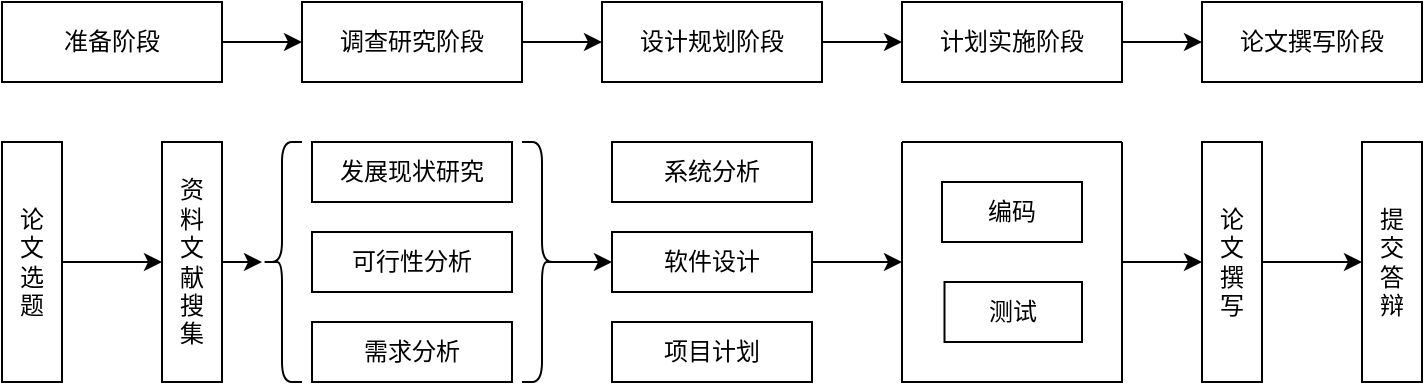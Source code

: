 <mxfile>
    <diagram id="htP_5soHN2WvzqBp5hq4" name="第 1 页">
        <mxGraphModel dx="1155" dy="653" grid="1" gridSize="10" guides="1" tooltips="1" connect="1" arrows="1" fold="1" page="1" pageScale="1" pageWidth="2336" pageHeight="1654" math="0" shadow="0">
            <root>
                <mxCell id="0"/>
                <mxCell id="1" parent="0"/>
                <mxCell id="7" value="" style="edgeStyle=none;html=1;" edge="1" parent="1" source="2" target="3">
                    <mxGeometry relative="1" as="geometry"/>
                </mxCell>
                <mxCell id="2" value="准备阶段" style="rounded=0;whiteSpace=wrap;html=1;" vertex="1" parent="1">
                    <mxGeometry x="60" y="490" width="110" height="40" as="geometry"/>
                </mxCell>
                <mxCell id="8" value="" style="edgeStyle=none;html=1;" edge="1" parent="1" source="3" target="4">
                    <mxGeometry relative="1" as="geometry"/>
                </mxCell>
                <mxCell id="3" value="调查研究阶段" style="rounded=0;whiteSpace=wrap;html=1;" vertex="1" parent="1">
                    <mxGeometry x="210" y="490" width="110" height="40" as="geometry"/>
                </mxCell>
                <mxCell id="9" value="" style="edgeStyle=none;html=1;" edge="1" parent="1" source="4" target="5">
                    <mxGeometry relative="1" as="geometry"/>
                </mxCell>
                <mxCell id="4" value="设计规划阶段" style="rounded=0;whiteSpace=wrap;html=1;" vertex="1" parent="1">
                    <mxGeometry x="360" y="490" width="110" height="40" as="geometry"/>
                </mxCell>
                <mxCell id="10" value="" style="edgeStyle=none;html=1;" edge="1" parent="1" source="5" target="6">
                    <mxGeometry relative="1" as="geometry"/>
                </mxCell>
                <mxCell id="5" value="计划实施阶段" style="rounded=0;whiteSpace=wrap;html=1;" vertex="1" parent="1">
                    <mxGeometry x="510" y="490" width="110" height="40" as="geometry"/>
                </mxCell>
                <mxCell id="6" value="论文撰写阶段" style="rounded=0;whiteSpace=wrap;html=1;" vertex="1" parent="1">
                    <mxGeometry x="660" y="490" width="110" height="40" as="geometry"/>
                </mxCell>
                <mxCell id="13" value="" style="edgeStyle=none;html=1;" edge="1" parent="1" source="11" target="12">
                    <mxGeometry relative="1" as="geometry"/>
                </mxCell>
                <mxCell id="11" value="论&lt;br&gt;文&lt;br&gt;选&lt;br&gt;题" style="rounded=0;whiteSpace=wrap;html=1;" vertex="1" parent="1">
                    <mxGeometry x="60" y="560" width="30" height="120" as="geometry"/>
                </mxCell>
                <mxCell id="16" value="" style="edgeStyle=none;html=1;" edge="1" parent="1" source="12" target="15">
                    <mxGeometry relative="1" as="geometry"/>
                </mxCell>
                <mxCell id="12" value="资&lt;br&gt;料&lt;br&gt;文&lt;br&gt;献&lt;br&gt;搜&lt;br&gt;集" style="rounded=0;whiteSpace=wrap;html=1;" vertex="1" parent="1">
                    <mxGeometry x="140" y="560" width="30" height="120" as="geometry"/>
                </mxCell>
                <mxCell id="15" value="" style="shape=curlyBracket;whiteSpace=wrap;html=1;rounded=1;labelPosition=left;verticalLabelPosition=middle;align=right;verticalAlign=middle;" vertex="1" parent="1">
                    <mxGeometry x="190" y="560" width="20" height="120" as="geometry"/>
                </mxCell>
                <mxCell id="17" value="发展现状研究" style="rounded=0;whiteSpace=wrap;html=1;" vertex="1" parent="1">
                    <mxGeometry x="215" y="560" width="100" height="30" as="geometry"/>
                </mxCell>
                <mxCell id="21" value="可行性分析" style="rounded=0;whiteSpace=wrap;html=1;" vertex="1" parent="1">
                    <mxGeometry x="215" y="605" width="100" height="30" as="geometry"/>
                </mxCell>
                <mxCell id="22" value="需求分析" style="rounded=0;whiteSpace=wrap;html=1;" vertex="1" parent="1">
                    <mxGeometry x="215" y="650" width="100" height="30" as="geometry"/>
                </mxCell>
                <mxCell id="35" value="" style="edgeStyle=none;html=1;entryX=0;entryY=0.5;entryDx=0;entryDy=0;exitX=0.1;exitY=0.5;exitDx=0;exitDy=0;exitPerimeter=0;" edge="1" parent="1" source="23" target="25">
                    <mxGeometry relative="1" as="geometry">
                        <mxPoint x="350" y="620" as="sourcePoint"/>
                    </mxGeometry>
                </mxCell>
                <mxCell id="23" value="" style="shape=curlyBracket;whiteSpace=wrap;html=1;rounded=1;flipH=1;labelPosition=right;verticalLabelPosition=middle;align=left;verticalAlign=middle;" vertex="1" parent="1">
                    <mxGeometry x="320" y="560" width="20" height="120" as="geometry"/>
                </mxCell>
                <mxCell id="24" value="系统分析" style="rounded=0;whiteSpace=wrap;html=1;" vertex="1" parent="1">
                    <mxGeometry x="365" y="560" width="100" height="30" as="geometry"/>
                </mxCell>
                <mxCell id="43" value="" style="edgeStyle=none;html=1;entryX=0;entryY=0.5;entryDx=0;entryDy=0;" edge="1" parent="1" source="25" target="38">
                    <mxGeometry relative="1" as="geometry"/>
                </mxCell>
                <mxCell id="25" value="软件设计" style="rounded=0;whiteSpace=wrap;html=1;" vertex="1" parent="1">
                    <mxGeometry x="365" y="605" width="100" height="30" as="geometry"/>
                </mxCell>
                <mxCell id="26" value="项目计划" style="rounded=0;whiteSpace=wrap;html=1;" vertex="1" parent="1">
                    <mxGeometry x="365" y="650" width="100" height="30" as="geometry"/>
                </mxCell>
                <mxCell id="31" value="" style="edgeStyle=none;html=1;" edge="1" parent="1" source="29" target="30">
                    <mxGeometry relative="1" as="geometry"/>
                </mxCell>
                <mxCell id="29" value="论&lt;br&gt;文&lt;br&gt;撰&lt;br&gt;写" style="rounded=0;whiteSpace=wrap;html=1;" vertex="1" parent="1">
                    <mxGeometry x="660" y="560" width="30" height="120" as="geometry"/>
                </mxCell>
                <mxCell id="30" value="提&lt;br&gt;交&lt;br&gt;答&lt;br&gt;辩" style="rounded=0;whiteSpace=wrap;html=1;" vertex="1" parent="1">
                    <mxGeometry x="740" y="560" width="30" height="120" as="geometry"/>
                </mxCell>
                <mxCell id="44" value="" style="edgeStyle=none;html=1;" edge="1" parent="1" source="38" target="29">
                    <mxGeometry relative="1" as="geometry"/>
                </mxCell>
                <mxCell id="38" value="" style="swimlane;startSize=0;" vertex="1" parent="1">
                    <mxGeometry x="510" y="560" width="110" height="120" as="geometry"/>
                </mxCell>
                <mxCell id="41" value="编码" style="rounded=0;whiteSpace=wrap;html=1;" vertex="1" parent="38">
                    <mxGeometry x="20" y="20" width="70" height="30" as="geometry"/>
                </mxCell>
                <mxCell id="42" value="测试" style="rounded=0;whiteSpace=wrap;html=1;" vertex="1" parent="38">
                    <mxGeometry x="21.25" y="70" width="68.75" height="30" as="geometry"/>
                </mxCell>
            </root>
        </mxGraphModel>
    </diagram>
</mxfile>